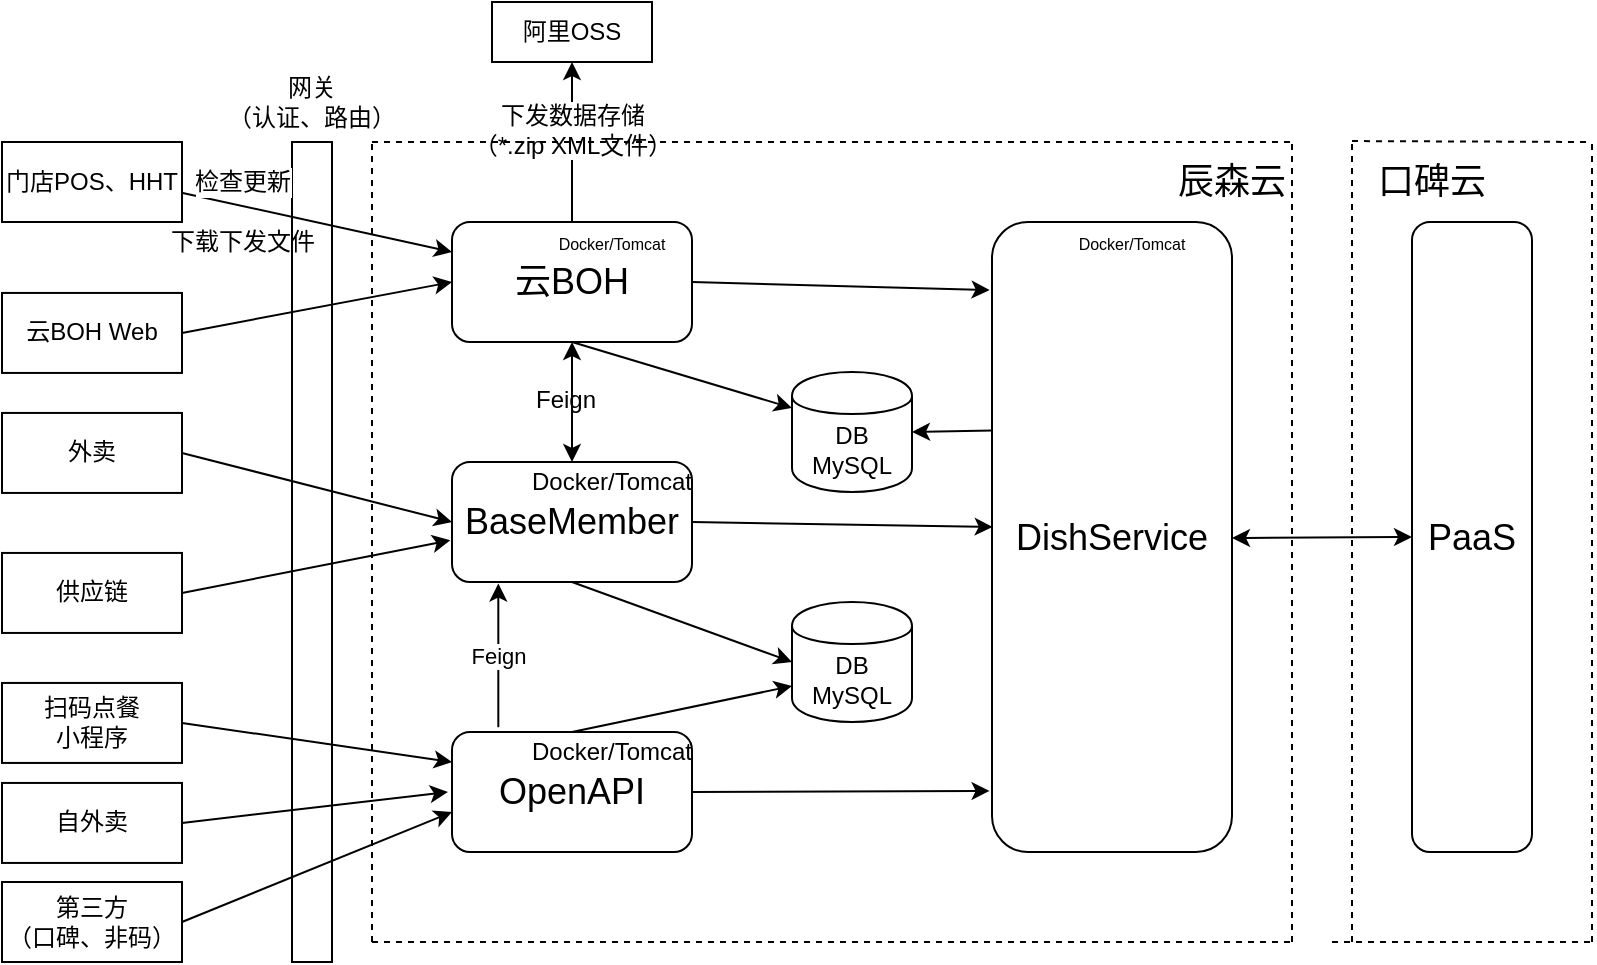 <mxfile version="12.8.8" type="github">
  <diagram id="JYV548CYXWIpr-VKd4Yt" name="Page-1">
    <mxGraphModel dx="892" dy="498" grid="1" gridSize="10" guides="1" tooltips="1" connect="1" arrows="1" fold="1" page="1" pageScale="1" pageWidth="827" pageHeight="1169" math="0" shadow="0">
      <root>
        <mxCell id="0" />
        <mxCell id="1" parent="0" />
        <mxCell id="UL94JRI4lYugeWnxYpsU-2" value="DB&lt;br&gt;MySQL" style="shape=cylinder;whiteSpace=wrap;html=1;boundedLbl=1;backgroundOutline=1;" parent="1" vertex="1">
          <mxGeometry x="500" y="335" width="60" height="60" as="geometry" />
        </mxCell>
        <mxCell id="UL94JRI4lYugeWnxYpsU-19" value="&lt;font style=&quot;font-size: 18px&quot;&gt;BaseMember&lt;/font&gt;" style="rounded=1;whiteSpace=wrap;html=1;" parent="1" vertex="1">
          <mxGeometry x="330" y="265" width="120" height="60" as="geometry" />
        </mxCell>
        <mxCell id="UL94JRI4lYugeWnxYpsU-20" value="&lt;font style=&quot;font-size: 18px&quot;&gt;OpenAPI&lt;/font&gt;" style="rounded=1;whiteSpace=wrap;html=1;" parent="1" vertex="1">
          <mxGeometry x="330" y="400" width="120" height="60" as="geometry" />
        </mxCell>
        <mxCell id="UL94JRI4lYugeWnxYpsU-21" value="" style="endArrow=classic;html=1;exitX=0.25;exitY=0;exitDx=0;exitDy=0;entryX=0;entryY=0.7;entryDx=0;entryDy=0;" parent="1" source="UL94JRI4lYugeWnxYpsU-25" target="UL94JRI4lYugeWnxYpsU-2" edge="1">
          <mxGeometry width="50" height="50" relative="1" as="geometry">
            <mxPoint x="550" y="375" as="sourcePoint" />
            <mxPoint x="600" y="325" as="targetPoint" />
          </mxGeometry>
        </mxCell>
        <mxCell id="UL94JRI4lYugeWnxYpsU-22" value="" style="endArrow=classic;html=1;exitX=0.5;exitY=1;exitDx=0;exitDy=0;entryX=0;entryY=0.5;entryDx=0;entryDy=0;" parent="1" source="UL94JRI4lYugeWnxYpsU-19" target="UL94JRI4lYugeWnxYpsU-2" edge="1">
          <mxGeometry width="50" height="50" relative="1" as="geometry">
            <mxPoint x="550" y="375" as="sourcePoint" />
            <mxPoint x="600" y="325" as="targetPoint" />
          </mxGeometry>
        </mxCell>
        <mxCell id="UL94JRI4lYugeWnxYpsU-23" value="Feign" style="endArrow=classic;html=1;exitX=0.193;exitY=-0.04;exitDx=0;exitDy=0;exitPerimeter=0;entryX=0.193;entryY=1.013;entryDx=0;entryDy=0;entryPerimeter=0;" parent="1" source="UL94JRI4lYugeWnxYpsU-20" target="UL94JRI4lYugeWnxYpsU-19" edge="1">
          <mxGeometry width="50" height="50" relative="1" as="geometry">
            <mxPoint x="550" y="375" as="sourcePoint" />
            <mxPoint x="600" y="325" as="targetPoint" />
          </mxGeometry>
        </mxCell>
        <mxCell id="UL94JRI4lYugeWnxYpsU-24" value="Docker/Tomcat" style="text;html=1;strokeColor=none;fillColor=none;align=center;verticalAlign=middle;whiteSpace=wrap;rounded=0;" parent="1" vertex="1">
          <mxGeometry x="370" y="265" width="80" height="20" as="geometry" />
        </mxCell>
        <mxCell id="UL94JRI4lYugeWnxYpsU-25" value="Docker/Tomcat" style="text;html=1;strokeColor=none;fillColor=none;align=center;verticalAlign=middle;whiteSpace=wrap;rounded=0;" parent="1" vertex="1">
          <mxGeometry x="370" y="400" width="80" height="20" as="geometry" />
        </mxCell>
        <mxCell id="UL94JRI4lYugeWnxYpsU-26" value="阿里OSS" style="rounded=0;whiteSpace=wrap;html=1;" parent="1" vertex="1">
          <mxGeometry x="350" y="35" width="80" height="30" as="geometry" />
        </mxCell>
        <mxCell id="UL94JRI4lYugeWnxYpsU-27" value="外卖" style="rounded=0;whiteSpace=wrap;html=1;" parent="1" vertex="1">
          <mxGeometry x="105" y="240.47" width="90" height="40" as="geometry" />
        </mxCell>
        <mxCell id="UL94JRI4lYugeWnxYpsU-28" value="供应链" style="rounded=0;whiteSpace=wrap;html=1;" parent="1" vertex="1">
          <mxGeometry x="105" y="310.47" width="90" height="40" as="geometry" />
        </mxCell>
        <mxCell id="UL94JRI4lYugeWnxYpsU-29" value="扫码点餐&lt;br&gt;小程序" style="rounded=0;whiteSpace=wrap;html=1;" parent="1" vertex="1">
          <mxGeometry x="105" y="375.47" width="90" height="40" as="geometry" />
        </mxCell>
        <mxCell id="UL94JRI4lYugeWnxYpsU-30" value="自外卖" style="rounded=0;whiteSpace=wrap;html=1;" parent="1" vertex="1">
          <mxGeometry x="105" y="425.47" width="90" height="40" as="geometry" />
        </mxCell>
        <mxCell id="UL94JRI4lYugeWnxYpsU-31" value="" style="rounded=0;whiteSpace=wrap;html=1;" parent="1" vertex="1">
          <mxGeometry x="250" y="105" width="20" height="410" as="geometry" />
        </mxCell>
        <mxCell id="UL94JRI4lYugeWnxYpsU-32" value="网关&lt;br&gt;（认证、路由）" style="text;html=1;strokeColor=none;fillColor=none;align=center;verticalAlign=middle;whiteSpace=wrap;rounded=0;" parent="1" vertex="1">
          <mxGeometry x="215" y="75" width="90" height="20" as="geometry" />
        </mxCell>
        <mxCell id="UL94JRI4lYugeWnxYpsU-33" value="" style="endArrow=classic;html=1;exitX=1;exitY=0.5;exitDx=0;exitDy=0;entryX=0;entryY=0.5;entryDx=0;entryDy=0;" parent="1" source="UL94JRI4lYugeWnxYpsU-27" target="UL94JRI4lYugeWnxYpsU-19" edge="1">
          <mxGeometry width="50" height="50" relative="1" as="geometry">
            <mxPoint x="550" y="335" as="sourcePoint" />
            <mxPoint x="600" y="285" as="targetPoint" />
          </mxGeometry>
        </mxCell>
        <mxCell id="UL94JRI4lYugeWnxYpsU-34" value="" style="endArrow=classic;html=1;exitX=1;exitY=0.5;exitDx=0;exitDy=0;entryX=-0.007;entryY=0.653;entryDx=0;entryDy=0;entryPerimeter=0;" parent="1" source="UL94JRI4lYugeWnxYpsU-28" target="UL94JRI4lYugeWnxYpsU-19" edge="1">
          <mxGeometry width="50" height="50" relative="1" as="geometry">
            <mxPoint x="550" y="335" as="sourcePoint" />
            <mxPoint x="320" y="235" as="targetPoint" />
          </mxGeometry>
        </mxCell>
        <mxCell id="UL94JRI4lYugeWnxYpsU-35" value="" style="endArrow=classic;html=1;exitX=1;exitY=0.5;exitDx=0;exitDy=0;entryX=0;entryY=0.25;entryDx=0;entryDy=0;" parent="1" source="UL94JRI4lYugeWnxYpsU-29" target="UL94JRI4lYugeWnxYpsU-20" edge="1">
          <mxGeometry width="50" height="50" relative="1" as="geometry">
            <mxPoint x="550" y="335" as="sourcePoint" />
            <mxPoint x="600" y="285" as="targetPoint" />
          </mxGeometry>
        </mxCell>
        <mxCell id="UL94JRI4lYugeWnxYpsU-36" value="" style="endArrow=classic;html=1;exitX=1;exitY=0.5;exitDx=0;exitDy=0;" parent="1" source="UL94JRI4lYugeWnxYpsU-30" edge="1">
          <mxGeometry width="50" height="50" relative="1" as="geometry">
            <mxPoint x="550" y="335" as="sourcePoint" />
            <mxPoint x="328" y="430" as="targetPoint" />
          </mxGeometry>
        </mxCell>
        <mxCell id="UL94JRI4lYugeWnxYpsU-37" value="" style="endArrow=none;dashed=1;html=1;" parent="1" edge="1">
          <mxGeometry width="50" height="50" relative="1" as="geometry">
            <mxPoint x="290" y="505" as="sourcePoint" />
            <mxPoint x="290" y="105" as="targetPoint" />
          </mxGeometry>
        </mxCell>
        <mxCell id="UL94JRI4lYugeWnxYpsU-39" value="" style="endArrow=none;dashed=1;html=1;" parent="1" edge="1">
          <mxGeometry width="50" height="50" relative="1" as="geometry">
            <mxPoint x="750" y="505" as="sourcePoint" />
            <mxPoint x="750" y="105" as="targetPoint" />
          </mxGeometry>
        </mxCell>
        <mxCell id="UL94JRI4lYugeWnxYpsU-40" value="" style="endArrow=none;dashed=1;html=1;" parent="1" edge="1">
          <mxGeometry width="50" height="50" relative="1" as="geometry">
            <mxPoint x="290" y="505" as="sourcePoint" />
            <mxPoint x="750" y="505" as="targetPoint" />
          </mxGeometry>
        </mxCell>
        <mxCell id="UL94JRI4lYugeWnxYpsU-51" value="&lt;font style=&quot;font-size: 18px&quot;&gt;云BOH&lt;/font&gt;" style="rounded=1;whiteSpace=wrap;html=1;" parent="1" vertex="1">
          <mxGeometry x="330" y="145" width="120" height="60" as="geometry" />
        </mxCell>
        <mxCell id="UL94JRI4lYugeWnxYpsU-52" value="&lt;font style=&quot;font-size: 8px&quot;&gt;Docker/Tomcat&lt;/font&gt;" style="text;html=1;strokeColor=none;fillColor=none;align=center;verticalAlign=middle;whiteSpace=wrap;rounded=0;shadow=1;" parent="1" vertex="1">
          <mxGeometry x="370" y="145" width="80" height="20" as="geometry" />
        </mxCell>
        <mxCell id="UL94JRI4lYugeWnxYpsU-53" value="云BOH Web" style="rounded=0;whiteSpace=wrap;html=1;" parent="1" vertex="1">
          <mxGeometry x="105" y="180.47" width="90" height="40" as="geometry" />
        </mxCell>
        <mxCell id="UL94JRI4lYugeWnxYpsU-54" value="" style="endArrow=classic;html=1;entryX=0;entryY=0.5;entryDx=0;entryDy=0;exitX=1;exitY=0.5;exitDx=0;exitDy=0;" parent="1" source="UL94JRI4lYugeWnxYpsU-53" target="UL94JRI4lYugeWnxYpsU-51" edge="1">
          <mxGeometry width="50" height="50" relative="1" as="geometry">
            <mxPoint x="450" y="335" as="sourcePoint" />
            <mxPoint x="500" y="285" as="targetPoint" />
          </mxGeometry>
        </mxCell>
        <mxCell id="UL94JRI4lYugeWnxYpsU-55" value="DB&lt;br&gt;MySQL" style="shape=cylinder;whiteSpace=wrap;html=1;boundedLbl=1;backgroundOutline=1;" parent="1" vertex="1">
          <mxGeometry x="500" y="220" width="60" height="60" as="geometry" />
        </mxCell>
        <mxCell id="UL94JRI4lYugeWnxYpsU-56" value="" style="endArrow=classic;html=1;entryX=0;entryY=0.3;entryDx=0;entryDy=0;exitX=0.5;exitY=1;exitDx=0;exitDy=0;" parent="1" source="UL94JRI4lYugeWnxYpsU-51" target="UL94JRI4lYugeWnxYpsU-55" edge="1">
          <mxGeometry width="50" height="50" relative="1" as="geometry">
            <mxPoint x="450" y="335" as="sourcePoint" />
            <mxPoint x="500" y="285" as="targetPoint" />
          </mxGeometry>
        </mxCell>
        <mxCell id="UL94JRI4lYugeWnxYpsU-57" value="&lt;span style=&quot;font-size: 18px&quot;&gt;DishService&lt;/span&gt;" style="rounded=1;whiteSpace=wrap;html=1;" parent="1" vertex="1">
          <mxGeometry x="600" y="145" width="120" height="315" as="geometry" />
        </mxCell>
        <mxCell id="UL94JRI4lYugeWnxYpsU-58" value="&lt;font style=&quot;font-size: 8px&quot;&gt;Docker/Tomcat&lt;/font&gt;" style="text;html=1;strokeColor=none;fillColor=none;align=center;verticalAlign=middle;whiteSpace=wrap;rounded=0;shadow=1;" parent="1" vertex="1">
          <mxGeometry x="630" y="145" width="80" height="20" as="geometry" />
        </mxCell>
        <mxCell id="UL94JRI4lYugeWnxYpsU-59" value="" style="endArrow=classic;html=1;entryX=-0.01;entryY=0.108;entryDx=0;entryDy=0;entryPerimeter=0;exitX=1;exitY=0.5;exitDx=0;exitDy=0;" parent="1" source="UL94JRI4lYugeWnxYpsU-51" target="UL94JRI4lYugeWnxYpsU-57" edge="1">
          <mxGeometry width="50" height="50" relative="1" as="geometry">
            <mxPoint x="450" y="335" as="sourcePoint" />
            <mxPoint x="500" y="285" as="targetPoint" />
          </mxGeometry>
        </mxCell>
        <mxCell id="UL94JRI4lYugeWnxYpsU-60" value="" style="endArrow=classic;html=1;entryX=0.003;entryY=0.484;entryDx=0;entryDy=0;exitX=1;exitY=0.5;exitDx=0;exitDy=0;entryPerimeter=0;" parent="1" source="UL94JRI4lYugeWnxYpsU-19" target="UL94JRI4lYugeWnxYpsU-57" edge="1">
          <mxGeometry width="50" height="50" relative="1" as="geometry">
            <mxPoint x="450" y="335" as="sourcePoint" />
            <mxPoint x="500" y="285" as="targetPoint" />
          </mxGeometry>
        </mxCell>
        <mxCell id="UL94JRI4lYugeWnxYpsU-61" value="" style="endArrow=classic;html=1;entryX=-0.01;entryY=0.903;entryDx=0;entryDy=0;entryPerimeter=0;exitX=1;exitY=0.5;exitDx=0;exitDy=0;" parent="1" source="UL94JRI4lYugeWnxYpsU-20" target="UL94JRI4lYugeWnxYpsU-57" edge="1">
          <mxGeometry width="50" height="50" relative="1" as="geometry">
            <mxPoint x="450" y="335" as="sourcePoint" />
            <mxPoint x="500" y="285" as="targetPoint" />
          </mxGeometry>
        </mxCell>
        <mxCell id="UL94JRI4lYugeWnxYpsU-62" value="&lt;font style=&quot;font-size: 18px&quot;&gt;辰森云&lt;/font&gt;" style="text;html=1;strokeColor=none;fillColor=none;align=center;verticalAlign=middle;whiteSpace=wrap;rounded=0;" parent="1" vertex="1">
          <mxGeometry x="690" y="114.53" width="60" height="20" as="geometry" />
        </mxCell>
        <mxCell id="UL94JRI4lYugeWnxYpsU-72" value="" style="endArrow=none;dashed=1;html=1;" parent="1" edge="1">
          <mxGeometry width="50" height="50" relative="1" as="geometry">
            <mxPoint x="780" y="505" as="sourcePoint" />
            <mxPoint x="780" y="104.53" as="targetPoint" />
          </mxGeometry>
        </mxCell>
        <mxCell id="UL94JRI4lYugeWnxYpsU-73" value="" style="endArrow=none;dashed=1;html=1;" parent="1" edge="1">
          <mxGeometry width="50" height="50" relative="1" as="geometry">
            <mxPoint x="780" y="104.53" as="sourcePoint" />
            <mxPoint x="900" y="105" as="targetPoint" />
          </mxGeometry>
        </mxCell>
        <mxCell id="UL94JRI4lYugeWnxYpsU-74" value="" style="endArrow=none;dashed=1;html=1;" parent="1" edge="1">
          <mxGeometry width="50" height="50" relative="1" as="geometry">
            <mxPoint x="900" y="505" as="sourcePoint" />
            <mxPoint x="900" y="105" as="targetPoint" />
          </mxGeometry>
        </mxCell>
        <mxCell id="UL94JRI4lYugeWnxYpsU-75" value="" style="endArrow=none;dashed=1;html=1;" parent="1" edge="1">
          <mxGeometry width="50" height="50" relative="1" as="geometry">
            <mxPoint x="770" y="505" as="sourcePoint" />
            <mxPoint x="900" y="505" as="targetPoint" />
          </mxGeometry>
        </mxCell>
        <mxCell id="UL94JRI4lYugeWnxYpsU-76" value="&lt;font style=&quot;font-size: 18px&quot;&gt;口碑云&lt;/font&gt;" style="text;html=1;strokeColor=none;fillColor=none;align=center;verticalAlign=middle;whiteSpace=wrap;rounded=0;" parent="1" vertex="1">
          <mxGeometry x="790" y="114.53" width="60" height="20" as="geometry" />
        </mxCell>
        <mxCell id="UL94JRI4lYugeWnxYpsU-77" value="&lt;span style=&quot;font-size: 18px&quot;&gt;PaaS&lt;/span&gt;" style="rounded=1;whiteSpace=wrap;html=1;" parent="1" vertex="1">
          <mxGeometry x="810" y="145" width="60" height="315" as="geometry" />
        </mxCell>
        <mxCell id="UL94JRI4lYugeWnxYpsU-81" value="" style="endArrow=classic;html=1;entryX=0.5;entryY=1;entryDx=0;entryDy=0;" parent="1" target="UL94JRI4lYugeWnxYpsU-26" edge="1">
          <mxGeometry width="50" height="50" relative="1" as="geometry">
            <mxPoint x="390" y="145" as="sourcePoint" />
            <mxPoint x="435" y="95" as="targetPoint" />
          </mxGeometry>
        </mxCell>
        <mxCell id="UL94JRI4lYugeWnxYpsU-82" value="下发数据存储&lt;br&gt;（*.zip XML文件）" style="text;html=1;align=center;verticalAlign=middle;resizable=0;points=[];labelBackgroundColor=#ffffff;" parent="UL94JRI4lYugeWnxYpsU-81" vertex="1" connectable="0">
          <mxGeometry x="0.086" y="-2" relative="1" as="geometry">
            <mxPoint x="-2" y="-2.4" as="offset" />
          </mxGeometry>
        </mxCell>
        <mxCell id="UL94JRI4lYugeWnxYpsU-38" value="" style="endArrow=none;dashed=1;html=1;" parent="1" edge="1">
          <mxGeometry width="50" height="50" relative="1" as="geometry">
            <mxPoint x="290" y="105" as="sourcePoint" />
            <mxPoint x="750" y="105" as="targetPoint" />
          </mxGeometry>
        </mxCell>
        <mxCell id="UL94JRI4lYugeWnxYpsU-84" value="门店POS、HHT" style="rounded=0;whiteSpace=wrap;html=1;" parent="1" vertex="1">
          <mxGeometry x="105" y="105" width="90" height="40" as="geometry" />
        </mxCell>
        <mxCell id="UL94JRI4lYugeWnxYpsU-90" value="" style="endArrow=classic;html=1;entryX=1;entryY=0.5;entryDx=0;entryDy=0;exitX=0.003;exitY=0.331;exitDx=0;exitDy=0;exitPerimeter=0;" parent="1" source="UL94JRI4lYugeWnxYpsU-57" target="UL94JRI4lYugeWnxYpsU-55" edge="1">
          <mxGeometry width="50" height="50" relative="1" as="geometry">
            <mxPoint x="520" y="325" as="sourcePoint" />
            <mxPoint x="570" y="275" as="targetPoint" />
          </mxGeometry>
        </mxCell>
        <mxCell id="UL94JRI4lYugeWnxYpsU-91" value="" style="endArrow=classic;html=1;exitX=1.004;exitY=0.637;exitDx=0;exitDy=0;entryX=0;entryY=0.25;entryDx=0;entryDy=0;exitPerimeter=0;" parent="1" source="UL94JRI4lYugeWnxYpsU-84" target="UL94JRI4lYugeWnxYpsU-51" edge="1">
          <mxGeometry width="50" height="50" relative="1" as="geometry">
            <mxPoint x="520" y="295" as="sourcePoint" />
            <mxPoint x="570" y="245" as="targetPoint" />
          </mxGeometry>
        </mxCell>
        <mxCell id="UL94JRI4lYugeWnxYpsU-92" value="检查更新" style="text;html=1;align=center;verticalAlign=middle;resizable=0;points=[];labelBackgroundColor=#ffffff;" parent="UL94JRI4lYugeWnxYpsU-91" vertex="1" connectable="0">
          <mxGeometry x="0.418" y="2" relative="1" as="geometry">
            <mxPoint x="-66.12" y="-24.43" as="offset" />
          </mxGeometry>
        </mxCell>
        <mxCell id="UL94JRI4lYugeWnxYpsU-93" value="" style="endArrow=classic;startArrow=classic;html=1;entryX=0;entryY=0.5;entryDx=0;entryDy=0;" parent="1" target="UL94JRI4lYugeWnxYpsU-77" edge="1">
          <mxGeometry width="50" height="50" relative="1" as="geometry">
            <mxPoint x="720" y="303" as="sourcePoint" />
            <mxPoint x="540" y="250" as="targetPoint" />
          </mxGeometry>
        </mxCell>
        <mxCell id="wgqTB2I-rhBlH_zggTSz-1" value="下载下发文件" style="text;html=1;align=center;verticalAlign=middle;resizable=0;points=[];autosize=1;" parent="1" vertex="1">
          <mxGeometry x="180" y="145" width="90" height="20" as="geometry" />
        </mxCell>
        <mxCell id="wgqTB2I-rhBlH_zggTSz-2" value="第三方&lt;br&gt;（口碑、非码）" style="rounded=0;whiteSpace=wrap;html=1;" parent="1" vertex="1">
          <mxGeometry x="105" y="475" width="90" height="40" as="geometry" />
        </mxCell>
        <mxCell id="wgqTB2I-rhBlH_zggTSz-3" value="" style="endArrow=classic;html=1;exitX=1;exitY=0.5;exitDx=0;exitDy=0;" parent="1" source="wgqTB2I-rhBlH_zggTSz-2" edge="1">
          <mxGeometry width="50" height="50" relative="1" as="geometry">
            <mxPoint x="205" y="455.47" as="sourcePoint" />
            <mxPoint x="330" y="440" as="targetPoint" />
          </mxGeometry>
        </mxCell>
        <mxCell id="YHf5EY1VSjozsFnUq56b-1" value="" style="endArrow=classic;startArrow=classic;html=1;entryX=0.5;entryY=1;entryDx=0;entryDy=0;exitX=0.25;exitY=0;exitDx=0;exitDy=0;" edge="1" parent="1" source="UL94JRI4lYugeWnxYpsU-24" target="UL94JRI4lYugeWnxYpsU-51">
          <mxGeometry width="50" height="50" relative="1" as="geometry">
            <mxPoint x="540" y="350" as="sourcePoint" />
            <mxPoint x="590" y="300" as="targetPoint" />
          </mxGeometry>
        </mxCell>
        <mxCell id="YHf5EY1VSjozsFnUq56b-2" value="Feign" style="text;html=1;" vertex="1" parent="1">
          <mxGeometry x="370" y="220.47" width="60" height="30" as="geometry" />
        </mxCell>
      </root>
    </mxGraphModel>
  </diagram>
</mxfile>
